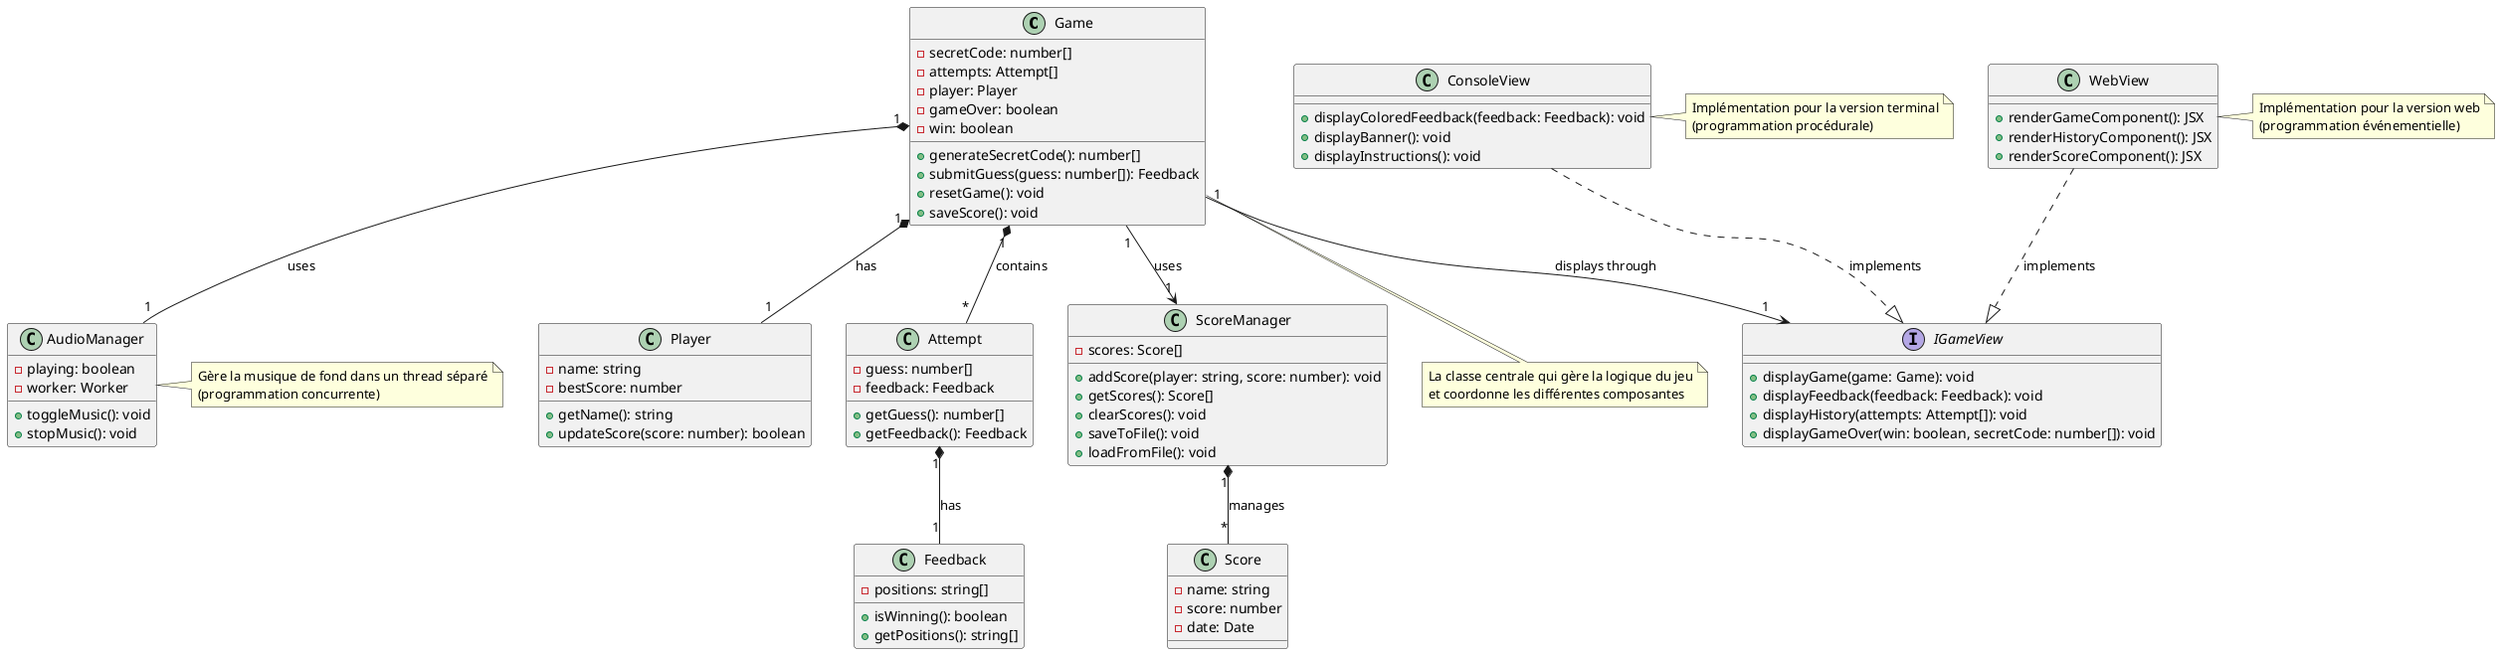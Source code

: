 @startuml Code Breaker - Diagramme de classes

' Définition des classes principales
class Game {
  -secretCode: number[]
  -attempts: Attempt[]
  -player: Player
  -gameOver: boolean
  -win: boolean
  +generateSecretCode(): number[]
  +submitGuess(guess: number[]): Feedback
  +resetGame(): void
  +saveScore(): void
}

class Player {
  -name: string
  -bestScore: number
  +getName(): string
  +updateScore(score: number): boolean
}

class Attempt {
  -guess: number[]
  -feedback: Feedback
  +getGuess(): number[]
  +getFeedback(): Feedback
}

class Feedback {
  -positions: string[]
  +isWinning(): boolean
  +getPositions(): string[]
}

class ScoreManager {
  -scores: Score[]
  +addScore(player: string, score: number): void
  +getScores(): Score[]
  +clearScores(): void
  +saveToFile(): void
  +loadFromFile(): void
}

class Score {
  -name: string
  -score: number
  -date: Date
}

class AudioManager {
  -playing: boolean
  -worker: Worker
  +toggleMusic(): void
  +stopMusic(): void
}

' Définition des interfaces
interface IGameView {
  +displayGame(game: Game): void
  +displayFeedback(feedback: Feedback): void
  +displayHistory(attempts: Attempt[]): void
  +displayGameOver(win: boolean, secretCode: number[]): void
}

class ConsoleView {
  +displayColoredFeedback(feedback: Feedback): void
  +displayBanner(): void
  +displayInstructions(): void
}

class WebView {
  +renderGameComponent(): JSX
  +renderHistoryComponent(): JSX
  +renderScoreComponent(): JSX
}

' Relations entre les classes
Game "1" *-- "1" Player : has
Game "1" *-- "*" Attempt : contains
Game "1" *-- "1" AudioManager : uses
Attempt "1" *-- "1" Feedback : has
ScoreManager "1" *-- "*" Score : manages
ConsoleView ..|> IGameView : implements
WebView ..|> IGameView : implements
Game "1" --> "1" ScoreManager : uses
Game "1" --> "1" IGameView : displays through

' Définition des notes
note bottom of Game
  La classe centrale qui gère la logique du jeu
  et coordonne les différentes composantes
end note

note right of AudioManager
  Gère la musique de fond dans un thread séparé
  (programmation concurrente)
end note

note right of ConsoleView
  Implémentation pour la version terminal
  (programmation procédurale)
end note

note right of WebView
  Implémentation pour la version web
  (programmation événementielle)
end note

@enduml